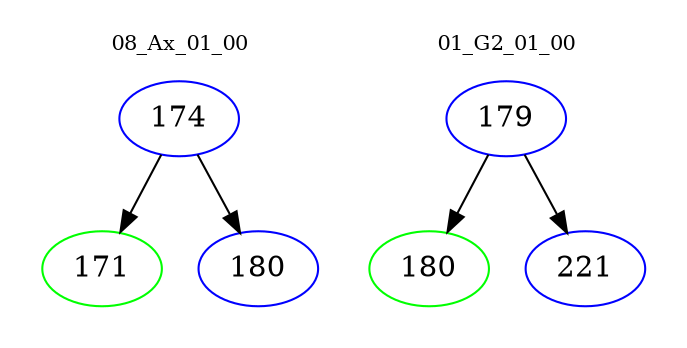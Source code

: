 digraph{
subgraph cluster_0 {
color = white
label = "08_Ax_01_00";
fontsize=10;
T0_174 [label="174", color="blue"]
T0_174 -> T0_171 [color="black"]
T0_171 [label="171", color="green"]
T0_174 -> T0_180 [color="black"]
T0_180 [label="180", color="blue"]
}
subgraph cluster_1 {
color = white
label = "01_G2_01_00";
fontsize=10;
T1_179 [label="179", color="blue"]
T1_179 -> T1_180 [color="black"]
T1_180 [label="180", color="green"]
T1_179 -> T1_221 [color="black"]
T1_221 [label="221", color="blue"]
}
}
